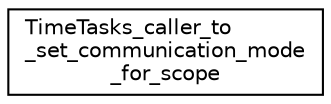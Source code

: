 digraph "Graphical Class Hierarchy"
{
 // INTERACTIVE_SVG=YES
 // LATEX_PDF_SIZE
  edge [fontname="Helvetica",fontsize="10",labelfontname="Helvetica",labelfontsize="10"];
  node [fontname="Helvetica",fontsize="10",shape=record];
  rankdir="LR";
  Node0 [label="TimeTasks_caller_to\l_set_communication_mode\l_for_scope",height=0.2,width=0.4,color="black", fillcolor="white", style="filled",URL="$d2/d76/class_time_tasks__caller__to__set__communication__mode__for__scope.html",tooltip=" "];
}

